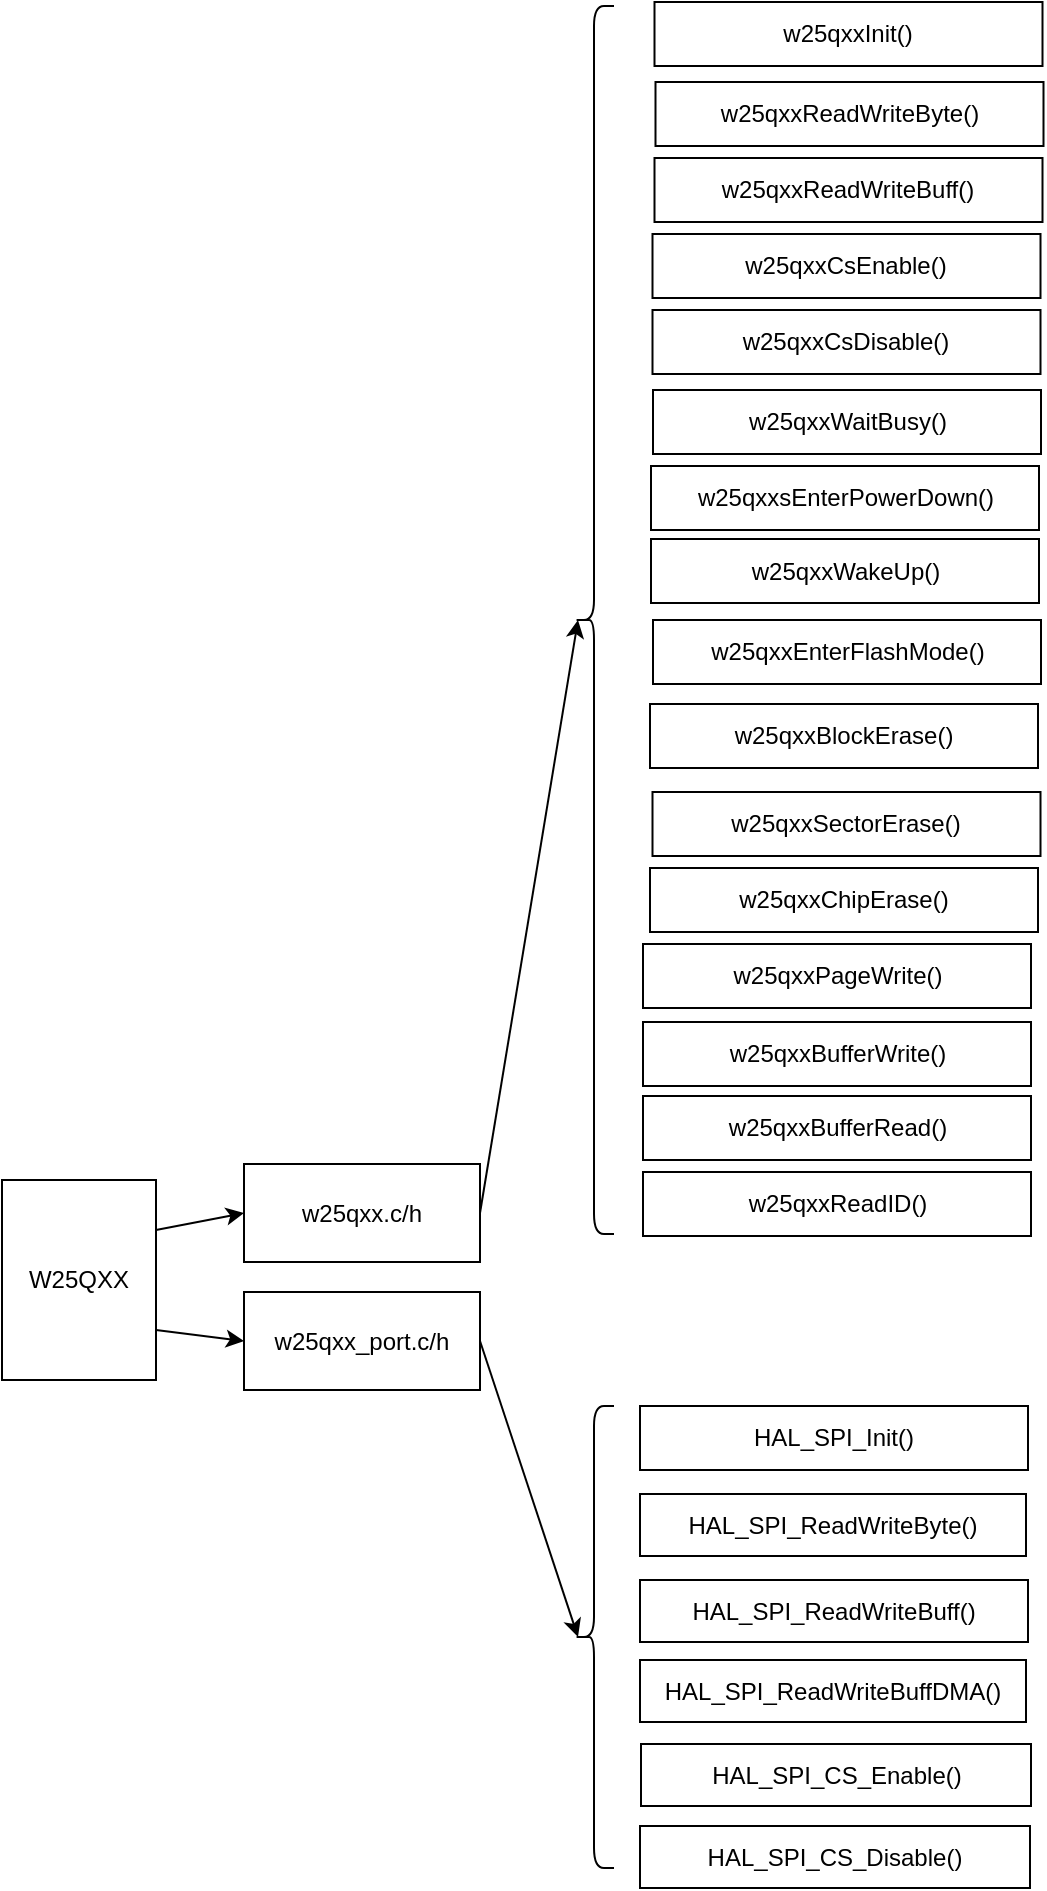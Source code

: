 <mxfile>
    <diagram id="N05TYW8YJeh16bdYO1yZ" name="第 1 页">
        <mxGraphModel dx="301" dy="452" grid="0" gridSize="10" guides="1" tooltips="1" connect="1" arrows="1" fold="1" page="1" pageScale="1" pageWidth="827" pageHeight="1169" math="0" shadow="0">
            <root>
                <mxCell id="0"/>
                <mxCell id="1" parent="0"/>
                <mxCell id="6" style="edgeStyle=none;html=1;exitX=1;exitY=0.25;exitDx=0;exitDy=0;entryX=0;entryY=0.5;entryDx=0;entryDy=0;" parent="1" source="2" target="3" edge="1">
                    <mxGeometry relative="1" as="geometry"/>
                </mxCell>
                <mxCell id="7" style="edgeStyle=none;html=1;exitX=1;exitY=0.75;exitDx=0;exitDy=0;entryX=0;entryY=0.5;entryDx=0;entryDy=0;" parent="1" source="2" target="4" edge="1">
                    <mxGeometry relative="1" as="geometry"/>
                </mxCell>
                <mxCell id="2" value="W25QXX" style="rounded=0;whiteSpace=wrap;html=1;" parent="1" vertex="1">
                    <mxGeometry x="72" y="720" width="77" height="100" as="geometry"/>
                </mxCell>
                <mxCell id="34" style="edgeStyle=none;html=1;exitX=1;exitY=0.5;exitDx=0;exitDy=0;entryX=0.1;entryY=0.5;entryDx=0;entryDy=0;entryPerimeter=0;" parent="1" source="3" target="33" edge="1">
                    <mxGeometry relative="1" as="geometry"/>
                </mxCell>
                <mxCell id="3" value="w25qxx.c/h" style="rounded=0;whiteSpace=wrap;html=1;" parent="1" vertex="1">
                    <mxGeometry x="193" y="712" width="118" height="49" as="geometry"/>
                </mxCell>
                <mxCell id="16" style="edgeStyle=none;html=1;exitX=1;exitY=0.5;exitDx=0;exitDy=0;entryX=0.1;entryY=0.5;entryDx=0;entryDy=0;entryPerimeter=0;" parent="1" source="4" target="15" edge="1">
                    <mxGeometry relative="1" as="geometry"/>
                </mxCell>
                <mxCell id="4" value="w25qxx_port.c/h" style="rounded=0;whiteSpace=wrap;html=1;" parent="1" vertex="1">
                    <mxGeometry x="193" y="776" width="118" height="49" as="geometry"/>
                </mxCell>
                <mxCell id="8" value="HAL_SPI_Init()" style="rounded=0;whiteSpace=wrap;html=1;" parent="1" vertex="1">
                    <mxGeometry x="391" y="833" width="194" height="32" as="geometry"/>
                </mxCell>
                <mxCell id="9" value="HAL_SPI_ReadWriteByte()" style="rounded=0;whiteSpace=wrap;html=1;" parent="1" vertex="1">
                    <mxGeometry x="391" y="877" width="193" height="31" as="geometry"/>
                </mxCell>
                <mxCell id="10" value="HAL_SPI_ReadWriteBuff()" style="rounded=0;whiteSpace=wrap;html=1;" parent="1" vertex="1">
                    <mxGeometry x="391" y="920" width="194" height="31" as="geometry"/>
                </mxCell>
                <mxCell id="11" value="HAL_SPI_CS_Enable()" style="rounded=0;whiteSpace=wrap;html=1;" parent="1" vertex="1">
                    <mxGeometry x="391.5" y="1002" width="195" height="31" as="geometry"/>
                </mxCell>
                <mxCell id="12" value="HAL_SPI_CS_Disable()" style="rounded=0;whiteSpace=wrap;html=1;" parent="1" vertex="1">
                    <mxGeometry x="391" y="1043" width="195" height="31" as="geometry"/>
                </mxCell>
                <mxCell id="14" value="HAL_SPI_ReadWriteBuffDMA()" style="rounded=0;whiteSpace=wrap;html=1;" parent="1" vertex="1">
                    <mxGeometry x="391" y="960" width="193" height="31" as="geometry"/>
                </mxCell>
                <mxCell id="15" value="" style="shape=curlyBracket;whiteSpace=wrap;html=1;rounded=1;" parent="1" vertex="1">
                    <mxGeometry x="358" y="833" width="20" height="231" as="geometry"/>
                </mxCell>
                <mxCell id="17" value="w25qxxInit()" style="rounded=0;whiteSpace=wrap;html=1;" parent="1" vertex="1">
                    <mxGeometry x="398.25" y="131" width="194" height="32" as="geometry"/>
                </mxCell>
                <mxCell id="18" value="w25qxxReadWriteByte()" style="rounded=0;whiteSpace=wrap;html=1;" parent="1" vertex="1">
                    <mxGeometry x="398.75" y="171" width="194" height="32" as="geometry"/>
                </mxCell>
                <mxCell id="19" value="w25qxxReadWriteBuff()" style="rounded=0;whiteSpace=wrap;html=1;" parent="1" vertex="1">
                    <mxGeometry x="398.25" y="209" width="194" height="32" as="geometry"/>
                </mxCell>
                <mxCell id="20" value="w25qxxCsEnable()" style="rounded=0;whiteSpace=wrap;html=1;" parent="1" vertex="1">
                    <mxGeometry x="397.25" y="247" width="194" height="32" as="geometry"/>
                </mxCell>
                <mxCell id="21" value="w25qxxCsDisable()" style="rounded=0;whiteSpace=wrap;html=1;" parent="1" vertex="1">
                    <mxGeometry x="397.25" y="285" width="194" height="32" as="geometry"/>
                </mxCell>
                <mxCell id="22" value="w25qxxWaitBusy()" style="rounded=0;whiteSpace=wrap;html=1;" parent="1" vertex="1">
                    <mxGeometry x="397.5" y="325" width="194" height="32" as="geometry"/>
                </mxCell>
                <mxCell id="23" value="w25qxxsEnterPowerDown()" style="rounded=0;whiteSpace=wrap;html=1;" parent="1" vertex="1">
                    <mxGeometry x="396.5" y="363" width="194" height="32" as="geometry"/>
                </mxCell>
                <mxCell id="24" value="w25qxxWakeUp()" style="rounded=0;whiteSpace=wrap;html=1;" parent="1" vertex="1">
                    <mxGeometry x="396.5" y="399.5" width="194" height="32" as="geometry"/>
                </mxCell>
                <mxCell id="25" value="w25qxxEnterFlashMode()" style="rounded=0;whiteSpace=wrap;html=1;" parent="1" vertex="1">
                    <mxGeometry x="397.5" y="440" width="194" height="32" as="geometry"/>
                </mxCell>
                <mxCell id="26" value="w25qxxSectorErase()" style="rounded=0;whiteSpace=wrap;html=1;" parent="1" vertex="1">
                    <mxGeometry x="397.25" y="526" width="194" height="32" as="geometry"/>
                </mxCell>
                <mxCell id="27" value="w25qxxBlockErase()" style="rounded=0;whiteSpace=wrap;html=1;" parent="1" vertex="1">
                    <mxGeometry x="396" y="482" width="194" height="32" as="geometry"/>
                </mxCell>
                <mxCell id="28" value="w25qxxChipErase()" style="rounded=0;whiteSpace=wrap;html=1;" parent="1" vertex="1">
                    <mxGeometry x="396" y="564" width="194" height="32" as="geometry"/>
                </mxCell>
                <mxCell id="29" value="w25qxxPageWrite()" style="rounded=0;whiteSpace=wrap;html=1;" parent="1" vertex="1">
                    <mxGeometry x="392.5" y="602" width="194" height="32" as="geometry"/>
                </mxCell>
                <mxCell id="30" value="w25qxxBufferWrite()" style="rounded=0;whiteSpace=wrap;html=1;" parent="1" vertex="1">
                    <mxGeometry x="392.5" y="641" width="194" height="32" as="geometry"/>
                </mxCell>
                <mxCell id="31" value="w25qxxBufferRead()" style="rounded=0;whiteSpace=wrap;html=1;" parent="1" vertex="1">
                    <mxGeometry x="392.5" y="678" width="194" height="32" as="geometry"/>
                </mxCell>
                <mxCell id="32" value="w25qxxReadID()" style="rounded=0;whiteSpace=wrap;html=1;" parent="1" vertex="1">
                    <mxGeometry x="392.5" y="716" width="194" height="32" as="geometry"/>
                </mxCell>
                <mxCell id="33" value="" style="shape=curlyBracket;whiteSpace=wrap;html=1;rounded=1;size=0.5;" parent="1" vertex="1">
                    <mxGeometry x="358" y="133" width="20" height="614" as="geometry"/>
                </mxCell>
            </root>
        </mxGraphModel>
    </diagram>
</mxfile>